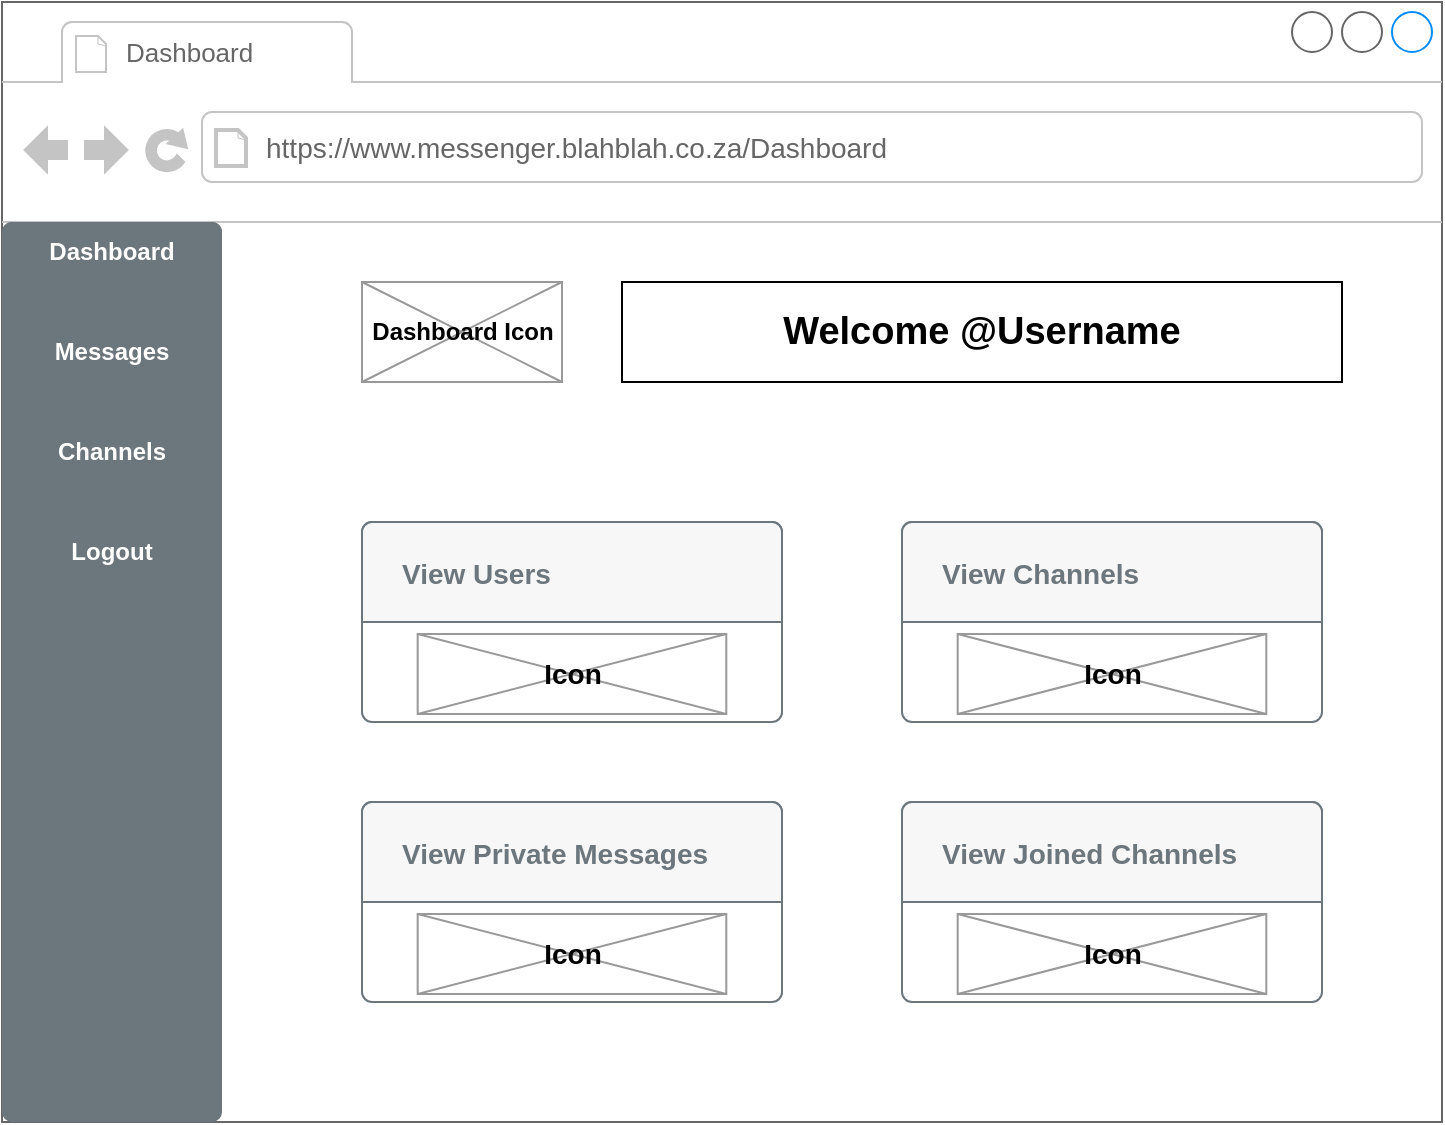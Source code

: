 <mxfile version="13.0.3" type="device"><diagram id="tsvzqU6DXO0SFcKl0I4h" name="Page-1"><mxGraphModel dx="1422" dy="822" grid="1" gridSize="10" guides="1" tooltips="1" connect="1" arrows="1" fold="1" page="1" pageScale="1" pageWidth="827" pageHeight="1169" math="0" shadow="0"><root><mxCell id="0"/><mxCell id="1" parent="0"/><mxCell id="0w94HmA82crRsoDtjO1G-1" value="" style="strokeWidth=1;shadow=0;dashed=0;align=center;html=1;shape=mxgraph.mockup.containers.browserWindow;rSize=0;strokeColor=#666666;strokeColor2=#008cff;strokeColor3=#c4c4c4;mainText=,;recursiveResize=0;" vertex="1" parent="1"><mxGeometry x="40" y="80" width="720" height="560" as="geometry"/></mxCell><mxCell id="0w94HmA82crRsoDtjO1G-2" value="&lt;font style=&quot;font-size: 13px&quot;&gt;Dashboard&lt;/font&gt;" style="strokeWidth=1;shadow=0;dashed=0;align=center;html=1;shape=mxgraph.mockup.containers.anchor;fontSize=17;fontColor=#666666;align=left;" vertex="1" parent="0w94HmA82crRsoDtjO1G-1"><mxGeometry x="60" y="12" width="110" height="26" as="geometry"/></mxCell><mxCell id="0w94HmA82crRsoDtjO1G-3" value="&lt;span style=&quot;font-size: 14px&quot;&gt;https://www.messenger.blahblah.co.za/Dashboard&lt;/span&gt;" style="strokeWidth=1;shadow=0;dashed=0;align=center;html=1;shape=mxgraph.mockup.containers.anchor;rSize=0;fontSize=17;fontColor=#666666;align=left;" vertex="1" parent="0w94HmA82crRsoDtjO1G-1"><mxGeometry x="130" y="60" width="330" height="26" as="geometry"/></mxCell><mxCell id="0w94HmA82crRsoDtjO1G-4" value="&lt;b&gt;Dashboard Icon&lt;/b&gt;" style="verticalLabelPosition=middle;shadow=0;dashed=0;align=center;html=1;verticalAlign=middle;strokeWidth=1;shape=mxgraph.mockup.graphics.simpleIcon;strokeColor=#999999;labelPosition=center;" vertex="1" parent="0w94HmA82crRsoDtjO1G-1"><mxGeometry x="180" y="140" width="100" height="50" as="geometry"/></mxCell><mxCell id="0w94HmA82crRsoDtjO1G-5" value="&lt;b&gt;&lt;font style=&quot;font-size: 19px&quot;&gt;Welcome @Username&lt;/font&gt;&lt;/b&gt;" style="rounded=0;whiteSpace=wrap;html=1;" vertex="1" parent="0w94HmA82crRsoDtjO1G-1"><mxGeometry x="310" y="140" width="360" height="50" as="geometry"/></mxCell><mxCell id="0w94HmA82crRsoDtjO1G-29" value="" style="html=1;shadow=0;dashed=0;shape=mxgraph.bootstrap.rrect;rSize=5;strokeColor=none;html=1;whiteSpace=wrap;fillColor=#6C767D;fontColor=#ffffff;" vertex="1" parent="0w94HmA82crRsoDtjO1G-1"><mxGeometry y="110" width="110" height="450" as="geometry"/></mxCell><mxCell id="0w94HmA82crRsoDtjO1G-30" value="&lt;font color=&quot;#ffffff&quot;&gt;&lt;b&gt;Dashboard&lt;/b&gt;&lt;/font&gt;" style="strokeColor=inherit;fillColor=inherit;gradientColor=inherit;fontColor=inherit;html=1;shadow=0;dashed=0;shape=mxgraph.bootstrap.topButton;rSize=5;perimeter=none;whiteSpace=wrap;resizeWidth=1;" vertex="1" parent="0w94HmA82crRsoDtjO1G-29"><mxGeometry width="110.0" height="30" relative="1" as="geometry"/></mxCell><mxCell id="0w94HmA82crRsoDtjO1G-31" value="&lt;font color=&quot;#ffffff&quot;&gt;&lt;b&gt;Messages&lt;/b&gt;&lt;/font&gt;" style="strokeColor=inherit;fillColor=inherit;gradientColor=inherit;fontColor=inherit;html=1;shadow=0;dashed=0;perimeter=none;whiteSpace=wrap;resizeWidth=1;" vertex="1" parent="0w94HmA82crRsoDtjO1G-29"><mxGeometry width="110.0" height="30" relative="1" as="geometry"><mxPoint y="50" as="offset"/></mxGeometry></mxCell><mxCell id="0w94HmA82crRsoDtjO1G-32" value="&lt;font color=&quot;#ffffff&quot;&gt;&lt;b&gt;Channels&lt;/b&gt;&lt;/font&gt;" style="strokeColor=inherit;fillColor=inherit;gradientColor=inherit;fontColor=inherit;html=1;shadow=0;dashed=0;perimeter=none;whiteSpace=wrap;resizeWidth=1;" vertex="1" parent="0w94HmA82crRsoDtjO1G-29"><mxGeometry width="110.0" height="30" relative="1" as="geometry"><mxPoint y="100" as="offset"/></mxGeometry></mxCell><mxCell id="0w94HmA82crRsoDtjO1G-33" value="&lt;font color=&quot;#ffffff&quot;&gt;&lt;b&gt;Logout&lt;/b&gt;&lt;/font&gt;" style="strokeColor=inherit;fillColor=inherit;gradientColor=inherit;fontColor=inherit;html=1;shadow=0;dashed=0;perimeter=none;whiteSpace=wrap;resizeWidth=1;" vertex="1" parent="0w94HmA82crRsoDtjO1G-29"><mxGeometry width="110.0" height="30" relative="1" as="geometry"><mxPoint y="150" as="offset"/></mxGeometry></mxCell><mxCell id="0w94HmA82crRsoDtjO1G-51" value="" style="html=1;shadow=0;dashed=0;shape=mxgraph.bootstrap.rrect;rSize=5;strokeColor=#6C767D;html=1;whiteSpace=wrap;fillColor=#ffffff;fontColor=#212529;verticalAlign=bottom;align=left;spacing=20;spacingBottom=0;fontSize=14;" vertex="1" parent="0w94HmA82crRsoDtjO1G-1"><mxGeometry x="450" y="260" width="210" height="100" as="geometry"/></mxCell><mxCell id="0w94HmA82crRsoDtjO1G-52" value="&lt;font size=&quot;1&quot;&gt;&lt;b style=&quot;font-size: 14px&quot;&gt;View Channels&lt;/b&gt;&lt;/font&gt;" style="html=1;shadow=0;dashed=0;shape=mxgraph.bootstrap.topButton;rSize=5;perimeter=none;whiteSpace=wrap;fillColor=#F7F7F7;strokeColor=#6C767D;fontColor=#6C767D;resizeWidth=1;fontSize=18;align=left;spacing=20;" vertex="1" parent="0w94HmA82crRsoDtjO1G-51"><mxGeometry width="210" height="50" relative="1" as="geometry"/></mxCell><mxCell id="0w94HmA82crRsoDtjO1G-53" value="&lt;font style=&quot;font-size: 14px&quot;&gt;Icon&lt;/font&gt;" style="verticalLabelPosition=middle;shadow=0;dashed=0;align=center;html=1;verticalAlign=middle;strokeWidth=1;shape=mxgraph.mockup.graphics.simpleIcon;strokeColor=#999999;labelPosition=center;fontStyle=1" vertex="1" parent="0w94HmA82crRsoDtjO1G-51"><mxGeometry x="27.835" y="56" width="154.312" height="40" as="geometry"/></mxCell><mxCell id="0w94HmA82crRsoDtjO1G-41" value="" style="html=1;shadow=0;dashed=0;shape=mxgraph.bootstrap.rrect;rSize=5;strokeColor=#6C767D;html=1;whiteSpace=wrap;fillColor=#ffffff;fontColor=#212529;verticalAlign=bottom;align=left;spacing=20;spacingBottom=0;fontSize=14;" vertex="1" parent="0w94HmA82crRsoDtjO1G-1"><mxGeometry x="180" y="260" width="210" height="100" as="geometry"/></mxCell><mxCell id="0w94HmA82crRsoDtjO1G-42" value="&lt;font size=&quot;1&quot;&gt;&lt;b style=&quot;font-size: 14px&quot;&gt;View Users&lt;/b&gt;&lt;/font&gt;" style="html=1;shadow=0;dashed=0;shape=mxgraph.bootstrap.topButton;rSize=5;perimeter=none;whiteSpace=wrap;fillColor=#F7F7F7;strokeColor=#6C767D;fontColor=#6C767D;resizeWidth=1;fontSize=18;align=left;spacing=20;" vertex="1" parent="0w94HmA82crRsoDtjO1G-41"><mxGeometry width="210" height="50" relative="1" as="geometry"/></mxCell><mxCell id="0w94HmA82crRsoDtjO1G-50" value="&lt;font style=&quot;font-size: 14px&quot;&gt;Icon&lt;/font&gt;" style="verticalLabelPosition=middle;shadow=0;dashed=0;align=center;html=1;verticalAlign=middle;strokeWidth=1;shape=mxgraph.mockup.graphics.simpleIcon;strokeColor=#999999;labelPosition=center;fontStyle=1" vertex="1" parent="0w94HmA82crRsoDtjO1G-41"><mxGeometry x="27.835" y="56" width="154.312" height="40" as="geometry"/></mxCell><mxCell id="0w94HmA82crRsoDtjO1G-54" value="" style="html=1;shadow=0;dashed=0;shape=mxgraph.bootstrap.rrect;rSize=5;strokeColor=#6C767D;html=1;whiteSpace=wrap;fillColor=#ffffff;fontColor=#212529;verticalAlign=bottom;align=left;spacing=20;spacingBottom=0;fontSize=14;" vertex="1" parent="0w94HmA82crRsoDtjO1G-1"><mxGeometry x="180" y="400" width="210" height="100" as="geometry"/></mxCell><mxCell id="0w94HmA82crRsoDtjO1G-55" value="&lt;font size=&quot;1&quot;&gt;&lt;b style=&quot;font-size: 14px&quot;&gt;View Private Messages&lt;/b&gt;&lt;/font&gt;" style="html=1;shadow=0;dashed=0;shape=mxgraph.bootstrap.topButton;rSize=5;perimeter=none;whiteSpace=wrap;fillColor=#F7F7F7;strokeColor=#6C767D;fontColor=#6C767D;resizeWidth=1;fontSize=18;align=left;spacing=20;" vertex="1" parent="0w94HmA82crRsoDtjO1G-54"><mxGeometry width="210" height="50" relative="1" as="geometry"/></mxCell><mxCell id="0w94HmA82crRsoDtjO1G-56" value="&lt;font style=&quot;font-size: 14px&quot;&gt;Icon&lt;/font&gt;" style="verticalLabelPosition=middle;shadow=0;dashed=0;align=center;html=1;verticalAlign=middle;strokeWidth=1;shape=mxgraph.mockup.graphics.simpleIcon;strokeColor=#999999;labelPosition=center;fontStyle=1" vertex="1" parent="0w94HmA82crRsoDtjO1G-54"><mxGeometry x="27.835" y="56" width="154.312" height="40" as="geometry"/></mxCell><mxCell id="0w94HmA82crRsoDtjO1G-57" value="" style="html=1;shadow=0;dashed=0;shape=mxgraph.bootstrap.rrect;rSize=5;strokeColor=#6C767D;html=1;whiteSpace=wrap;fillColor=#ffffff;fontColor=#212529;verticalAlign=bottom;align=left;spacing=20;spacingBottom=0;fontSize=14;" vertex="1" parent="0w94HmA82crRsoDtjO1G-1"><mxGeometry x="450" y="400" width="210" height="100" as="geometry"/></mxCell><mxCell id="0w94HmA82crRsoDtjO1G-58" value="&lt;font size=&quot;1&quot;&gt;&lt;b style=&quot;font-size: 14px&quot;&gt;View Joined Channels&lt;/b&gt;&lt;/font&gt;" style="html=1;shadow=0;dashed=0;shape=mxgraph.bootstrap.topButton;rSize=5;perimeter=none;whiteSpace=wrap;fillColor=#F7F7F7;strokeColor=#6C767D;fontColor=#6C767D;resizeWidth=1;fontSize=18;align=left;spacing=20;" vertex="1" parent="0w94HmA82crRsoDtjO1G-57"><mxGeometry width="210" height="50" relative="1" as="geometry"/></mxCell><mxCell id="0w94HmA82crRsoDtjO1G-59" value="&lt;font style=&quot;font-size: 14px&quot;&gt;Icon&lt;/font&gt;" style="verticalLabelPosition=middle;shadow=0;dashed=0;align=center;html=1;verticalAlign=middle;strokeWidth=1;shape=mxgraph.mockup.graphics.simpleIcon;strokeColor=#999999;labelPosition=center;fontStyle=1" vertex="1" parent="0w94HmA82crRsoDtjO1G-57"><mxGeometry x="27.835" y="56" width="154.312" height="40" as="geometry"/></mxCell></root></mxGraphModel></diagram></mxfile>